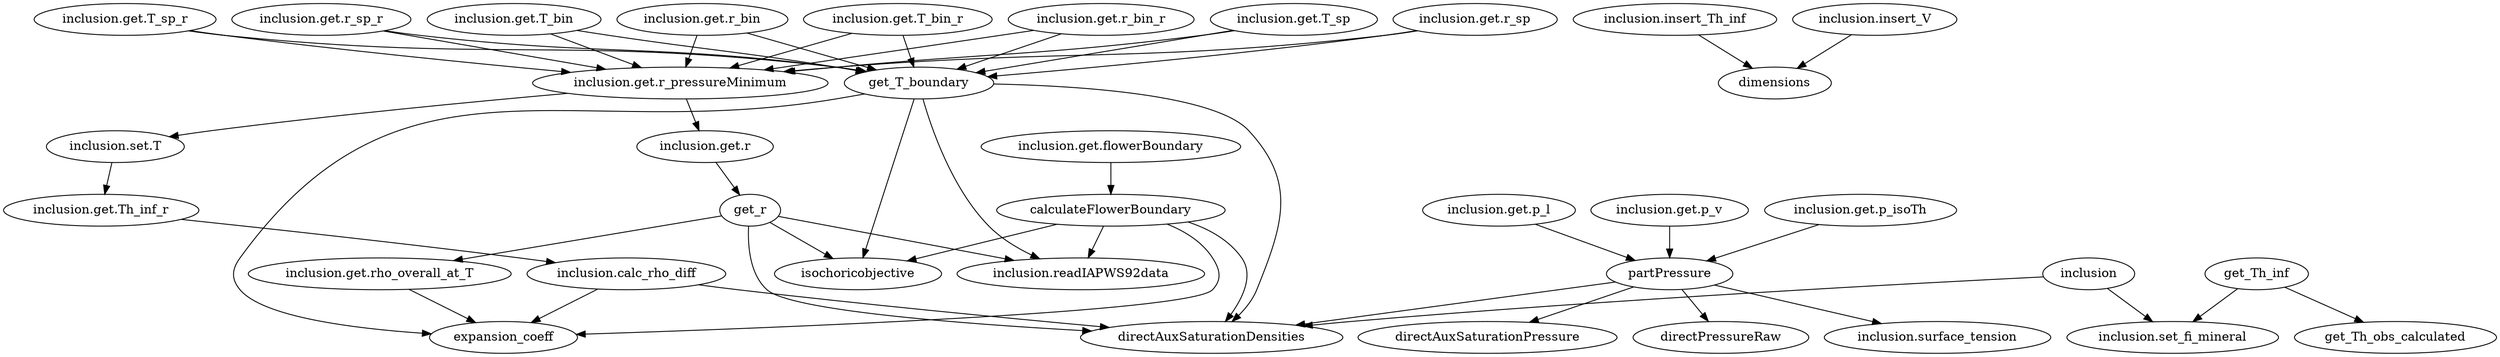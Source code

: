digraph G {
   "calculateFlowerBoundary" -> "directAuxSaturationDensities"
   "calculateFlowerBoundary" -> "expansion_coeff"
   "calculateFlowerBoundary" -> "inclusion.readIAPWS92data"
   "calculateFlowerBoundary" -> "isochoricobjective"
   "get_T_boundary" -> "directAuxSaturationDensities"
   "get_T_boundary" -> "expansion_coeff"
   "get_T_boundary" -> "inclusion.readIAPWS92data"
   "get_T_boundary" -> "isochoricobjective"
   "get_Th_inf" -> "get_Th_obs_calculated"
   "get_Th_inf" -> "inclusion.set_fi_mineral"
   "get_r" -> "directAuxSaturationDensities"
   "get_r" -> "inclusion.readIAPWS92data"
   "get_r" -> "isochoricobjective"
   "inclusion" -> "inclusion.set_fi_mineral"
   "inclusion" -> "directAuxSaturationDensities"
   "inclusion.insert_Th_inf" -> "dimensions"
   "inclusion.insert_V" -> "dimensions"
   "inclusion.get.Th_inf_r" -> "inclusion.calc_rho_diff"
   "inclusion.get.flowerBoundary" -> "calculateFlowerBoundary"
   "inclusion.get.T_sp" -> "get_T_boundary"
   "inclusion.get.r_sp" -> "get_T_boundary"
   "inclusion.get.T_sp_r" -> "get_T_boundary"
   "inclusion.get.r_sp_r" -> "get_T_boundary"
   "inclusion.get.T_bin" -> "get_T_boundary"
   "inclusion.get.r_bin" -> "get_T_boundary"
   "inclusion.get.T_bin_r" -> "get_T_boundary"
   "inclusion.get.r_bin_r" -> "get_T_boundary"
   "inclusion.get.r" -> "get_r"
   "inclusion.get.rho_overall_at_T" -> "expansion_coeff"
   "inclusion.get.p_l" -> "partPressure"
   "inclusion.get.p_v" -> "partPressure"
   "inclusion.get.p_isoTh" -> "partPressure"
   "inclusion.calc_rho_diff" -> "expansion_coeff"
   "inclusion.calc_rho_diff" -> "directAuxSaturationDensities"
   "partPressure" -> "directAuxSaturationDensities"
   "partPressure" -> "directAuxSaturationPressure"
   "partPressure" -> "directPressureRaw"
   "partPressure" -> "inclusion.surface_tension"
   "inclusion.set.T" -> "inclusion.get.Th_inf_r"
   "inclusion.get.r_pressureMinimum" -> "inclusion.get.r"
   "inclusion.get.r_pressureMinimum" -> "inclusion.set.T"
   "inclusion.get.T_sp" -> "inclusion.get.r_pressureMinimum"
   "inclusion.get.r_sp" -> "inclusion.get.r_pressureMinimum"
   "inclusion.get.T_sp_r" -> "inclusion.get.r_pressureMinimum"
   "inclusion.get.r_sp_r" -> "inclusion.get.r_pressureMinimum"
   "inclusion.get.T_bin" -> "inclusion.get.r_pressureMinimum"
   "inclusion.get.r_bin" -> "inclusion.get.r_pressureMinimum"
   "inclusion.get.T_bin_r" -> "inclusion.get.r_pressureMinimum"
   "inclusion.get.r_bin_r" -> "inclusion.get.r_pressureMinimum"
   "get_r" -> "inclusion.get.rho_overall_at_T"
}
